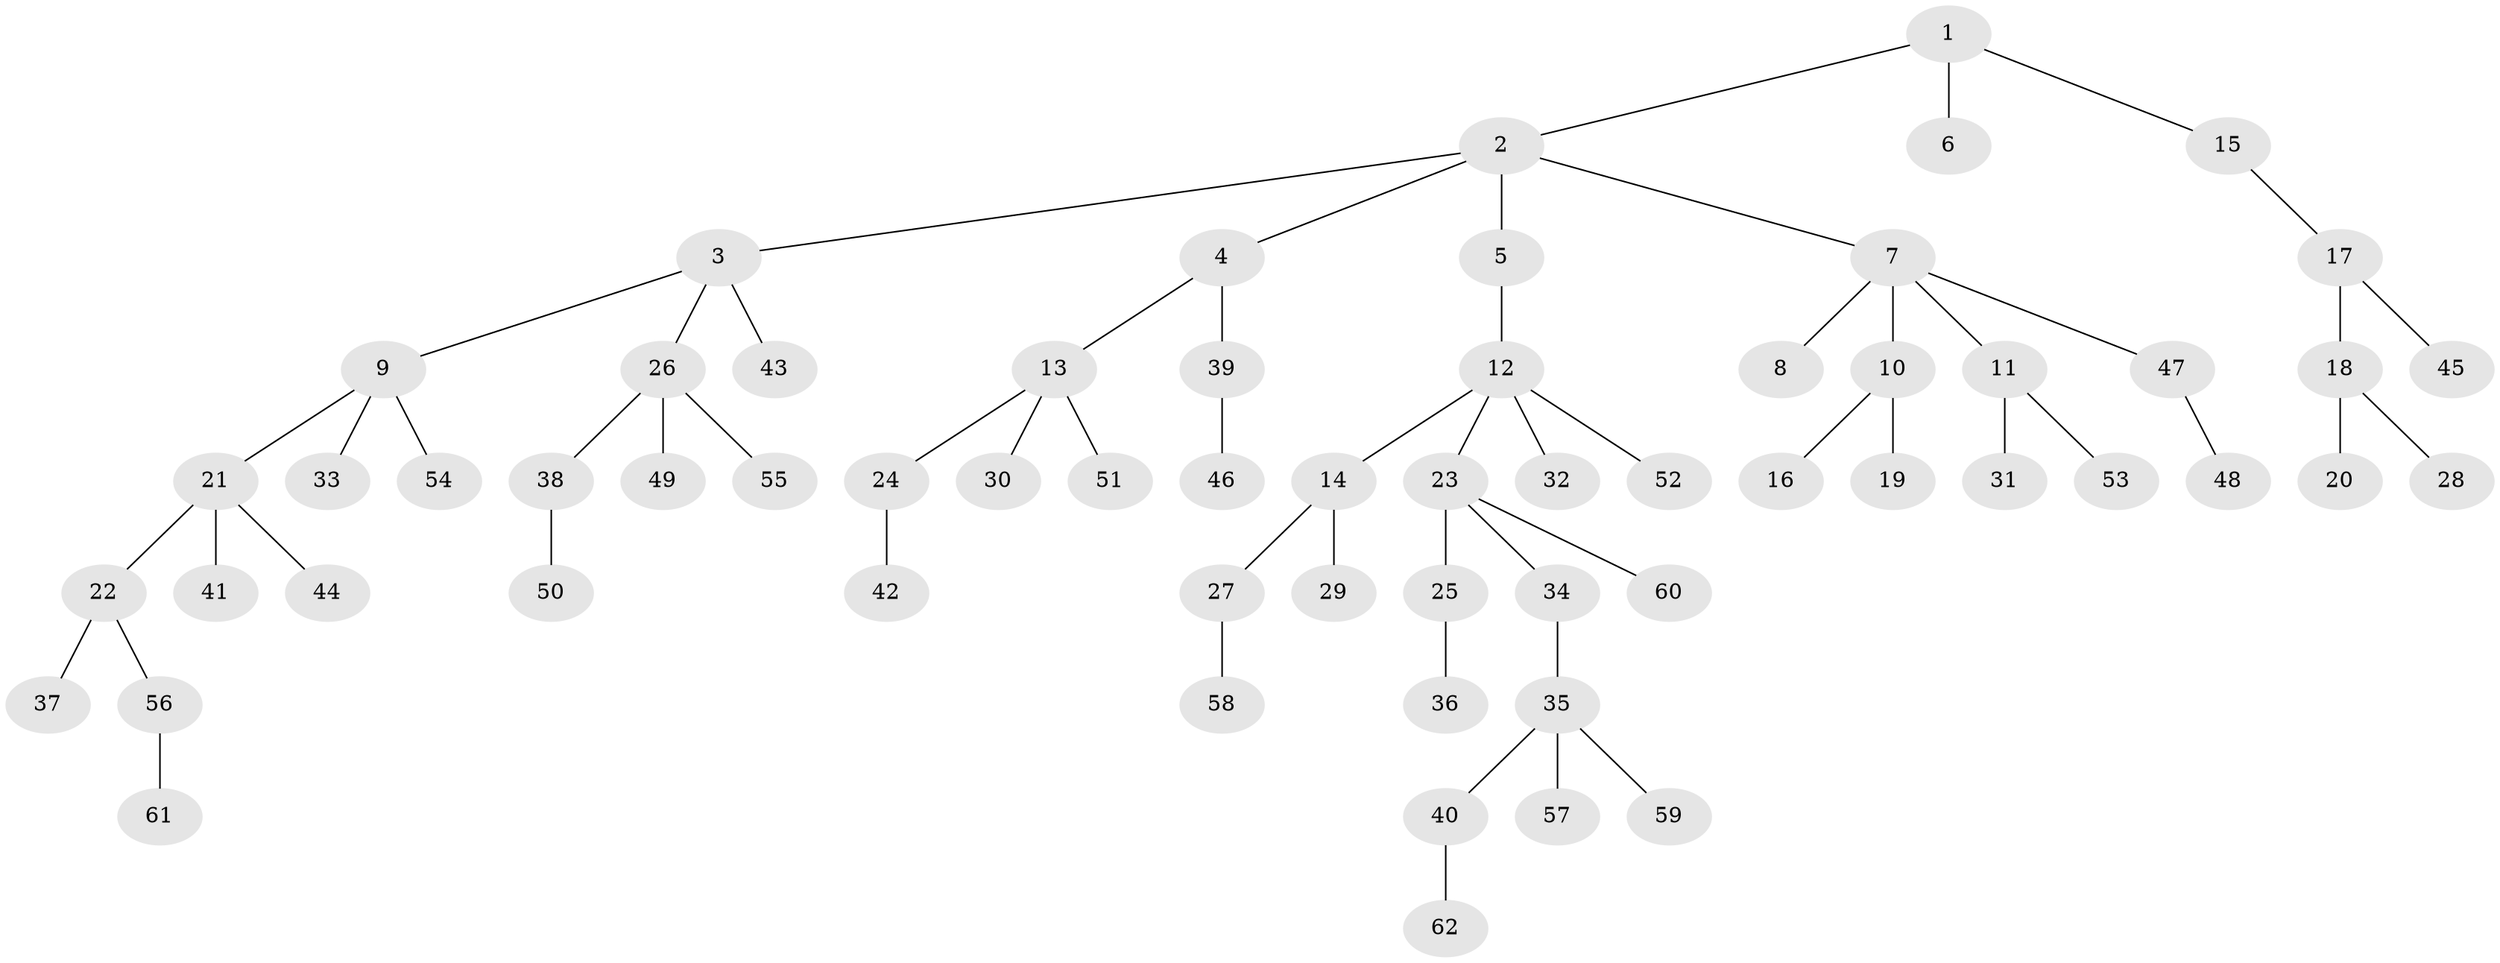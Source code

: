 // coarse degree distribution, {5: 0.05263157894736842, 3: 0.21052631578947367, 2: 0.2631578947368421, 1: 0.47368421052631576}
// Generated by graph-tools (version 1.1) at 2025/52/03/04/25 22:52:03]
// undirected, 62 vertices, 61 edges
graph export_dot {
  node [color=gray90,style=filled];
  1;
  2;
  3;
  4;
  5;
  6;
  7;
  8;
  9;
  10;
  11;
  12;
  13;
  14;
  15;
  16;
  17;
  18;
  19;
  20;
  21;
  22;
  23;
  24;
  25;
  26;
  27;
  28;
  29;
  30;
  31;
  32;
  33;
  34;
  35;
  36;
  37;
  38;
  39;
  40;
  41;
  42;
  43;
  44;
  45;
  46;
  47;
  48;
  49;
  50;
  51;
  52;
  53;
  54;
  55;
  56;
  57;
  58;
  59;
  60;
  61;
  62;
  1 -- 2;
  1 -- 6;
  1 -- 15;
  2 -- 3;
  2 -- 4;
  2 -- 5;
  2 -- 7;
  3 -- 9;
  3 -- 26;
  3 -- 43;
  4 -- 13;
  4 -- 39;
  5 -- 12;
  7 -- 8;
  7 -- 10;
  7 -- 11;
  7 -- 47;
  9 -- 21;
  9 -- 33;
  9 -- 54;
  10 -- 16;
  10 -- 19;
  11 -- 31;
  11 -- 53;
  12 -- 14;
  12 -- 23;
  12 -- 32;
  12 -- 52;
  13 -- 24;
  13 -- 30;
  13 -- 51;
  14 -- 27;
  14 -- 29;
  15 -- 17;
  17 -- 18;
  17 -- 45;
  18 -- 20;
  18 -- 28;
  21 -- 22;
  21 -- 41;
  21 -- 44;
  22 -- 37;
  22 -- 56;
  23 -- 25;
  23 -- 34;
  23 -- 60;
  24 -- 42;
  25 -- 36;
  26 -- 38;
  26 -- 49;
  26 -- 55;
  27 -- 58;
  34 -- 35;
  35 -- 40;
  35 -- 57;
  35 -- 59;
  38 -- 50;
  39 -- 46;
  40 -- 62;
  47 -- 48;
  56 -- 61;
}
